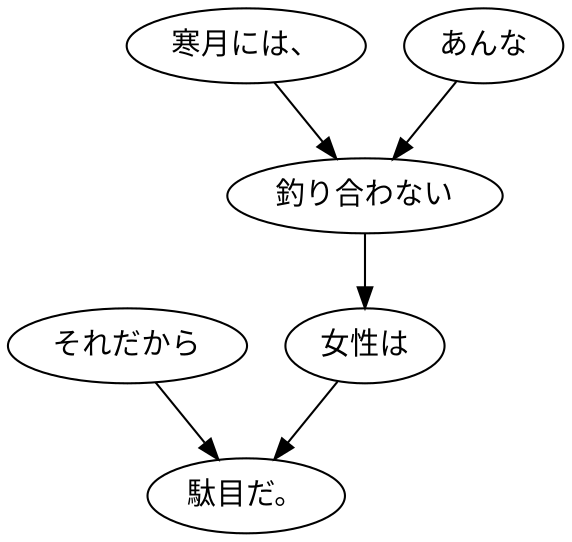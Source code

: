 digraph graph2610 {
	node0 [label="それだから"];
	node1 [label="寒月には、"];
	node2 [label="あんな"];
	node3 [label="釣り合わない"];
	node4 [label="女性は"];
	node5 [label="駄目だ。"];
	node0 -> node5;
	node1 -> node3;
	node2 -> node3;
	node3 -> node4;
	node4 -> node5;
}
